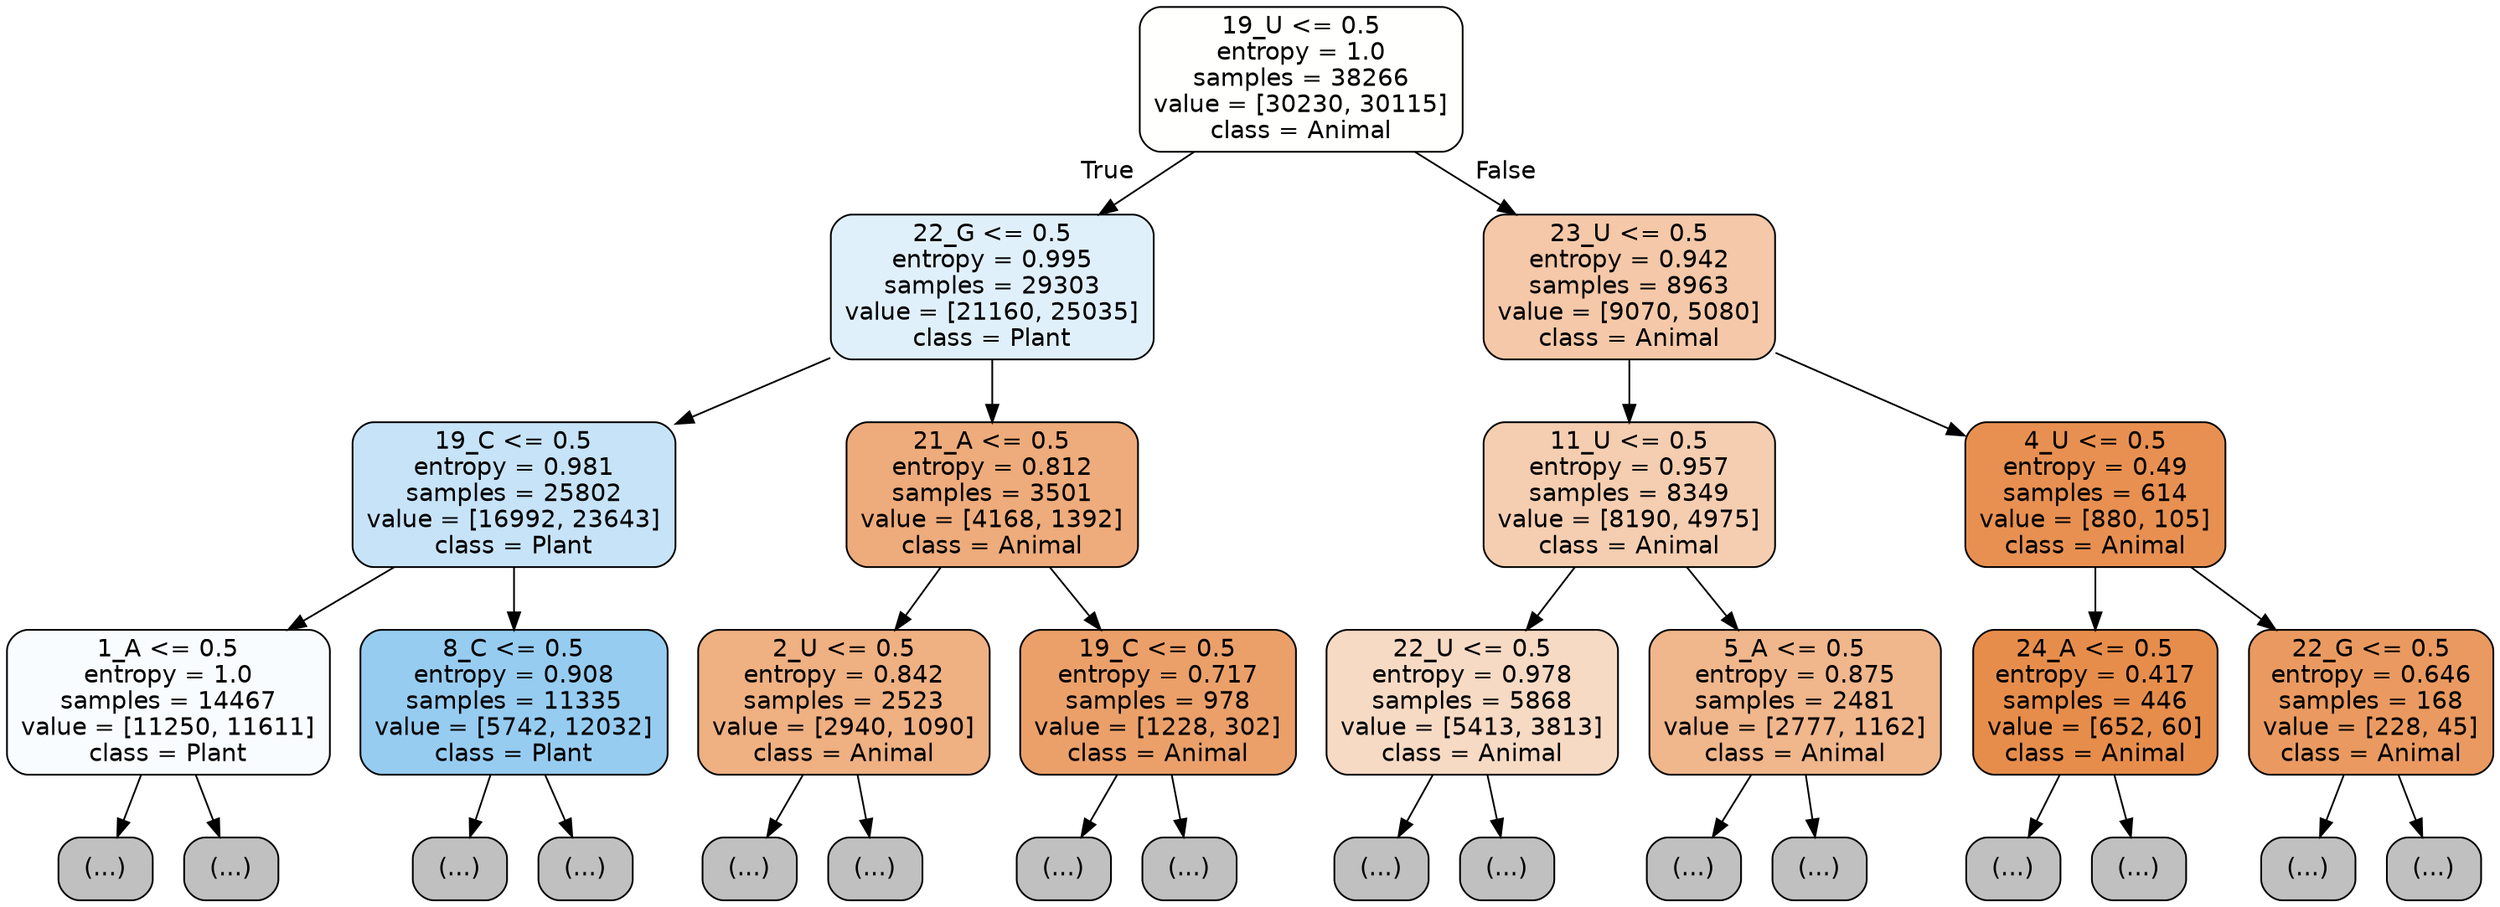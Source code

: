 digraph Tree {
node [shape=box, style="filled, rounded", color="black", fontname="helvetica"] ;
edge [fontname="helvetica"] ;
0 [label="19_U <= 0.5\nentropy = 1.0\nsamples = 38266\nvalue = [30230, 30115]\nclass = Animal", fillcolor="#fffffe"] ;
1 [label="22_G <= 0.5\nentropy = 0.995\nsamples = 29303\nvalue = [21160, 25035]\nclass = Plant", fillcolor="#e0f0fb"] ;
0 -> 1 [labeldistance=2.5, labelangle=45, headlabel="True"] ;
2 [label="19_C <= 0.5\nentropy = 0.981\nsamples = 25802\nvalue = [16992, 23643]\nclass = Plant", fillcolor="#c7e3f8"] ;
1 -> 2 ;
3 [label="1_A <= 0.5\nentropy = 1.0\nsamples = 14467\nvalue = [11250, 11611]\nclass = Plant", fillcolor="#f9fcfe"] ;
2 -> 3 ;
4 [label="(...)", fillcolor="#C0C0C0"] ;
3 -> 4 ;
5461 [label="(...)", fillcolor="#C0C0C0"] ;
3 -> 5461 ;
7138 [label="8_C <= 0.5\nentropy = 0.908\nsamples = 11335\nvalue = [5742, 12032]\nclass = Plant", fillcolor="#97ccf1"] ;
2 -> 7138 ;
7139 [label="(...)", fillcolor="#C0C0C0"] ;
7138 -> 7139 ;
9892 [label="(...)", fillcolor="#C0C0C0"] ;
7138 -> 9892 ;
10813 [label="21_A <= 0.5\nentropy = 0.812\nsamples = 3501\nvalue = [4168, 1392]\nclass = Animal", fillcolor="#eeab7b"] ;
1 -> 10813 ;
10814 [label="2_U <= 0.5\nentropy = 0.842\nsamples = 2523\nvalue = [2940, 1090]\nclass = Animal", fillcolor="#efb082"] ;
10813 -> 10814 ;
10815 [label="(...)", fillcolor="#C0C0C0"] ;
10814 -> 10815 ;
11682 [label="(...)", fillcolor="#C0C0C0"] ;
10814 -> 11682 ;
11937 [label="19_C <= 0.5\nentropy = 0.717\nsamples = 978\nvalue = [1228, 302]\nclass = Animal", fillcolor="#eba06a"] ;
10813 -> 11937 ;
11938 [label="(...)", fillcolor="#C0C0C0"] ;
11937 -> 11938 ;
12179 [label="(...)", fillcolor="#C0C0C0"] ;
11937 -> 12179 ;
12314 [label="23_U <= 0.5\nentropy = 0.942\nsamples = 8963\nvalue = [9070, 5080]\nclass = Animal", fillcolor="#f4c8a8"] ;
0 -> 12314 [labeldistance=2.5, labelangle=-45, headlabel="False"] ;
12315 [label="11_U <= 0.5\nentropy = 0.957\nsamples = 8349\nvalue = [8190, 4975]\nclass = Animal", fillcolor="#f5ceb1"] ;
12314 -> 12315 ;
12316 [label="22_U <= 0.5\nentropy = 0.978\nsamples = 5868\nvalue = [5413, 3813]\nclass = Animal", fillcolor="#f7dac4"] ;
12315 -> 12316 ;
12317 [label="(...)", fillcolor="#C0C0C0"] ;
12316 -> 12317 ;
14992 [label="(...)", fillcolor="#C0C0C0"] ;
12316 -> 14992 ;
15295 [label="5_A <= 0.5\nentropy = 0.875\nsamples = 2481\nvalue = [2777, 1162]\nclass = Animal", fillcolor="#f0b68c"] ;
12315 -> 15295 ;
15296 [label="(...)", fillcolor="#C0C0C0"] ;
15295 -> 15296 ;
16187 [label="(...)", fillcolor="#C0C0C0"] ;
15295 -> 16187 ;
16478 [label="4_U <= 0.5\nentropy = 0.49\nsamples = 614\nvalue = [880, 105]\nclass = Animal", fillcolor="#e89051"] ;
12314 -> 16478 ;
16479 [label="24_A <= 0.5\nentropy = 0.417\nsamples = 446\nvalue = [652, 60]\nclass = Animal", fillcolor="#e78d4b"] ;
16478 -> 16479 ;
16480 [label="(...)", fillcolor="#C0C0C0"] ;
16479 -> 16480 ;
16597 [label="(...)", fillcolor="#C0C0C0"] ;
16479 -> 16597 ;
16620 [label="22_G <= 0.5\nentropy = 0.646\nsamples = 168\nvalue = [228, 45]\nclass = Animal", fillcolor="#ea9a60"] ;
16478 -> 16620 ;
16621 [label="(...)", fillcolor="#C0C0C0"] ;
16620 -> 16621 ;
16672 [label="(...)", fillcolor="#C0C0C0"] ;
16620 -> 16672 ;
}